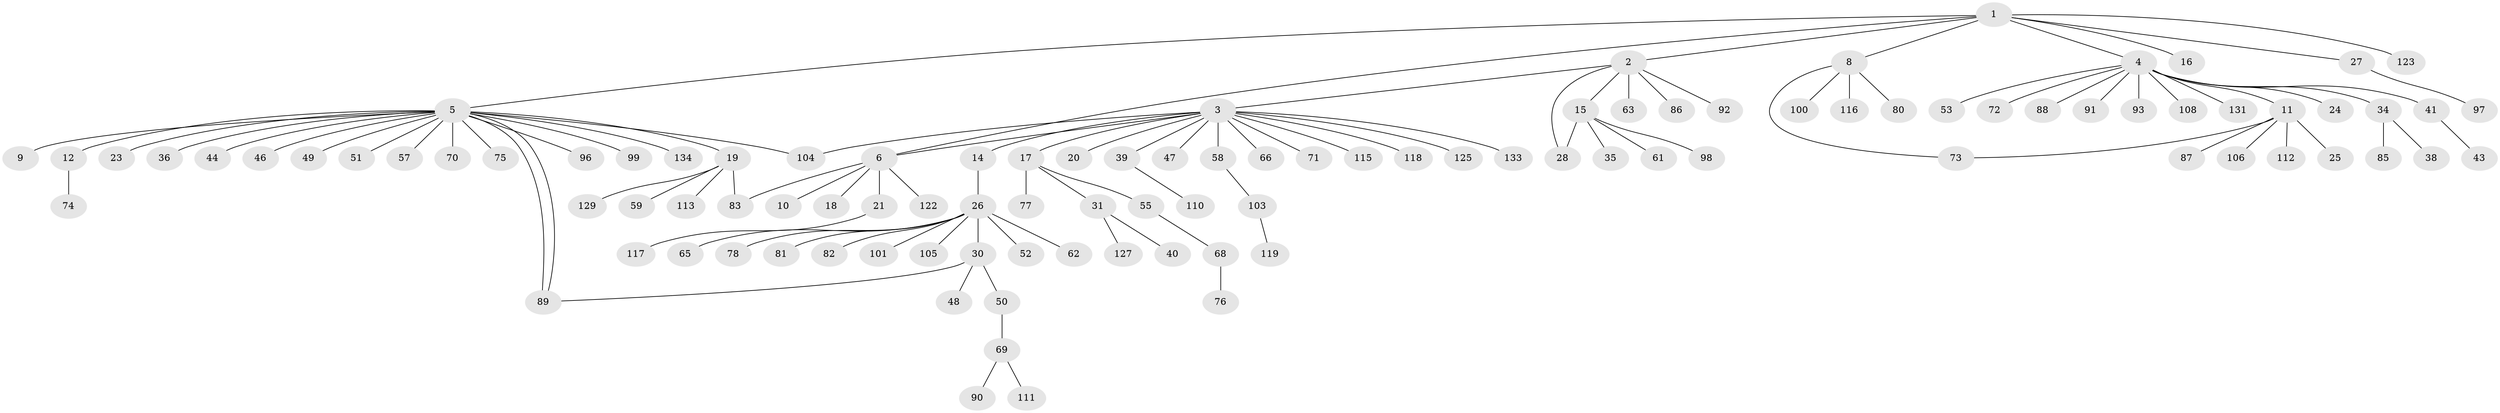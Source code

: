 // original degree distribution, {9: 0.007352941176470588, 7: 0.014705882352941176, 16: 0.007352941176470588, 11: 0.007352941176470588, 19: 0.007352941176470588, 8: 0.014705882352941176, 3: 0.058823529411764705, 5: 0.014705882352941176, 1: 0.6397058823529411, 2: 0.17647058823529413, 6: 0.014705882352941176, 4: 0.03676470588235294}
// Generated by graph-tools (version 1.1) at 2025/41/03/06/25 10:41:51]
// undirected, 105 vertices, 111 edges
graph export_dot {
graph [start="1"]
  node [color=gray90,style=filled];
  1 [super="+13"];
  2;
  3 [super="+136"];
  4 [super="+7"];
  5 [super="+107"];
  6 [super="+33"];
  8 [super="+64"];
  9;
  10;
  11 [super="+45"];
  12;
  14 [super="+79"];
  15 [super="+114"];
  16;
  17 [super="+37"];
  18;
  19 [super="+84"];
  20;
  21 [super="+22"];
  23;
  24 [super="+32"];
  25;
  26 [super="+29"];
  27 [super="+56"];
  28 [super="+109"];
  30 [super="+60"];
  31;
  34 [super="+54"];
  35;
  36;
  38;
  39 [super="+42"];
  40 [super="+94"];
  41;
  43;
  44;
  46;
  47;
  48;
  49;
  50;
  51;
  52;
  53 [super="+128"];
  55;
  57;
  58 [super="+121"];
  59;
  61;
  62;
  63;
  65 [super="+120"];
  66 [super="+67"];
  68;
  69 [super="+95"];
  70;
  71;
  72;
  73;
  74;
  75;
  76;
  77;
  78;
  80 [super="+102"];
  81;
  82;
  83 [super="+126"];
  85;
  86;
  87;
  88 [super="+130"];
  89 [super="+124"];
  90;
  91;
  92;
  93;
  96;
  97;
  98;
  99;
  100;
  101;
  103;
  104 [super="+132"];
  105;
  106;
  108 [super="+135"];
  110;
  111;
  112;
  113;
  115;
  116;
  117;
  118;
  119;
  122;
  123;
  125;
  127;
  129;
  131;
  133;
  134;
  1 -- 2;
  1 -- 4;
  1 -- 5;
  1 -- 6;
  1 -- 8;
  1 -- 16;
  1 -- 27;
  1 -- 123;
  2 -- 3;
  2 -- 15;
  2 -- 28;
  2 -- 63;
  2 -- 86;
  2 -- 92;
  3 -- 6;
  3 -- 14;
  3 -- 17;
  3 -- 20;
  3 -- 39;
  3 -- 47;
  3 -- 58;
  3 -- 66;
  3 -- 71;
  3 -- 104;
  3 -- 115;
  3 -- 118;
  3 -- 125;
  3 -- 133;
  4 -- 11;
  4 -- 24;
  4 -- 34;
  4 -- 41;
  4 -- 53;
  4 -- 88;
  4 -- 93;
  4 -- 108;
  4 -- 131;
  4 -- 72;
  4 -- 91;
  5 -- 9;
  5 -- 12;
  5 -- 19;
  5 -- 23;
  5 -- 36;
  5 -- 44;
  5 -- 46;
  5 -- 49;
  5 -- 51;
  5 -- 57;
  5 -- 70;
  5 -- 75;
  5 -- 89;
  5 -- 89;
  5 -- 96;
  5 -- 99;
  5 -- 134;
  5 -- 104;
  6 -- 10;
  6 -- 18;
  6 -- 21;
  6 -- 83;
  6 -- 122;
  8 -- 80;
  8 -- 100;
  8 -- 116;
  8 -- 73;
  11 -- 25;
  11 -- 73;
  11 -- 87;
  11 -- 106;
  11 -- 112;
  12 -- 74;
  14 -- 26;
  15 -- 28;
  15 -- 35;
  15 -- 61;
  15 -- 98;
  17 -- 31;
  17 -- 55;
  17 -- 77;
  19 -- 59;
  19 -- 83;
  19 -- 113;
  19 -- 129;
  21 -- 117;
  26 -- 30;
  26 -- 65;
  26 -- 78;
  26 -- 81;
  26 -- 82;
  26 -- 105;
  26 -- 52;
  26 -- 101;
  26 -- 62;
  27 -- 97 [weight=2];
  30 -- 48;
  30 -- 50;
  30 -- 89;
  31 -- 40;
  31 -- 127;
  34 -- 38;
  34 -- 85;
  39 -- 110;
  41 -- 43;
  50 -- 69;
  55 -- 68;
  58 -- 103;
  68 -- 76;
  69 -- 90;
  69 -- 111;
  103 -- 119;
}
